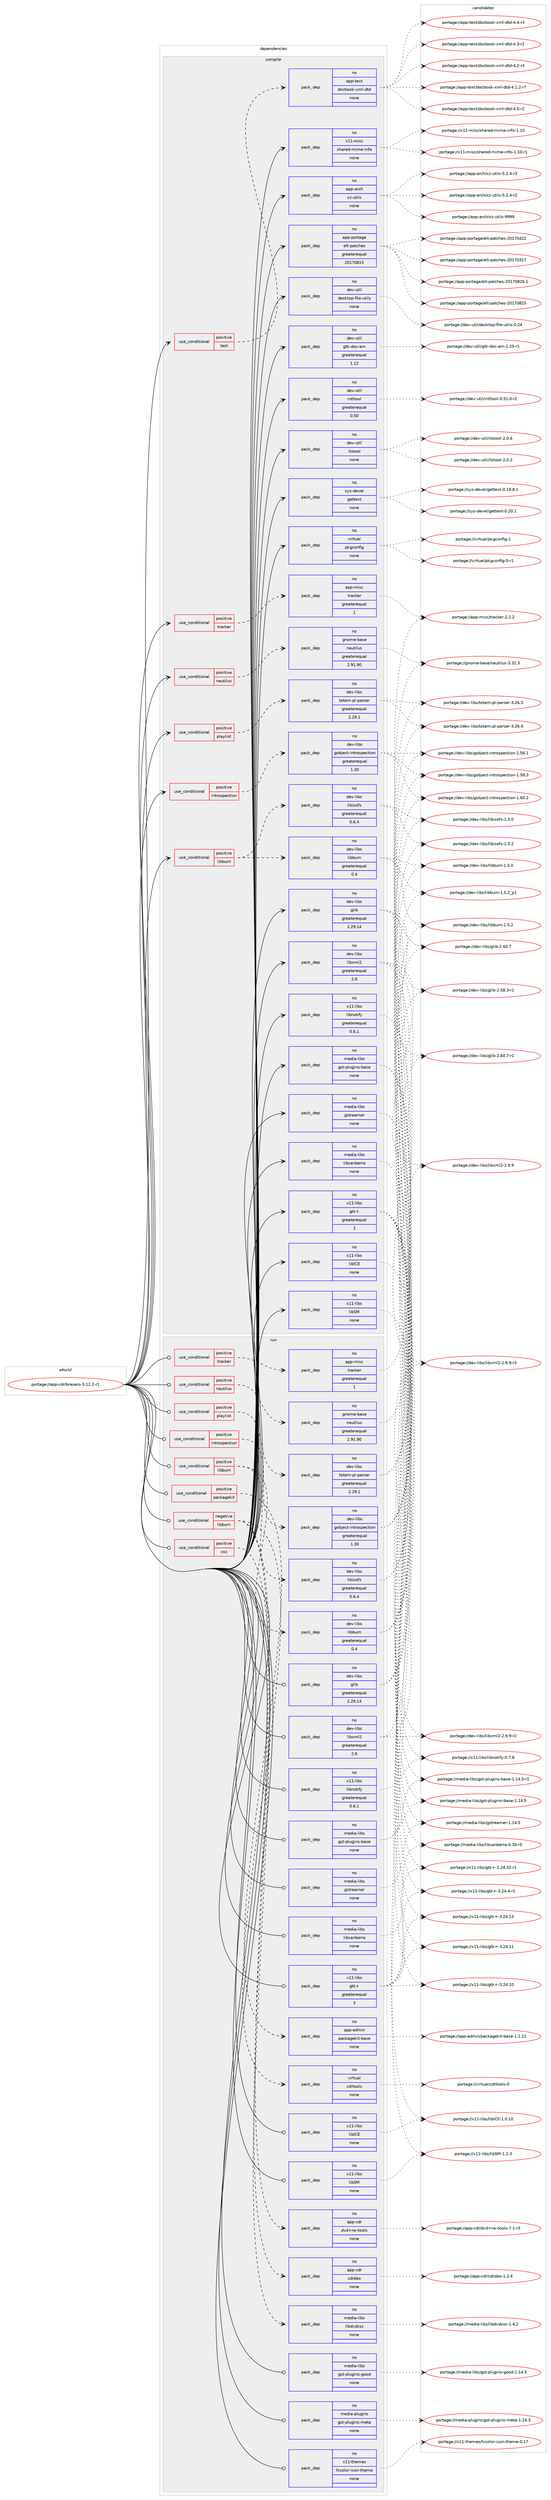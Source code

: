 digraph prolog {

# *************
# Graph options
# *************

newrank=true;
concentrate=true;
compound=true;
graph [rankdir=LR,fontname=Helvetica,fontsize=10,ranksep=1.5];#, ranksep=2.5, nodesep=0.2];
edge  [arrowhead=vee];
node  [fontname=Helvetica,fontsize=10];

# **********
# The ebuild
# **********

subgraph cluster_leftcol {
color=gray;
rank=same;
label=<<i>ebuild</i>>;
id [label="portage://app-cdr/brasero-3.12.2-r1", color=red, width=4, href="../app-cdr/brasero-3.12.2-r1.svg"];
}

# ****************
# The dependencies
# ****************

subgraph cluster_midcol {
color=gray;
label=<<i>dependencies</i>>;
subgraph cluster_compile {
fillcolor="#eeeeee";
style=filled;
label=<<i>compile</i>>;
subgraph cond151854 {
dependency644701 [label=<<TABLE BORDER="0" CELLBORDER="1" CELLSPACING="0" CELLPADDING="4"><TR><TD ROWSPAN="3" CELLPADDING="10">use_conditional</TD></TR><TR><TD>positive</TD></TR><TR><TD>introspection</TD></TR></TABLE>>, shape=none, color=red];
subgraph pack484265 {
dependency644702 [label=<<TABLE BORDER="0" CELLBORDER="1" CELLSPACING="0" CELLPADDING="4" WIDTH="220"><TR><TD ROWSPAN="6" CELLPADDING="30">pack_dep</TD></TR><TR><TD WIDTH="110">no</TD></TR><TR><TD>dev-libs</TD></TR><TR><TD>gobject-introspection</TD></TR><TR><TD>greaterequal</TD></TR><TR><TD>1.30</TD></TR></TABLE>>, shape=none, color=blue];
}
dependency644701:e -> dependency644702:w [weight=20,style="dashed",arrowhead="vee"];
}
id:e -> dependency644701:w [weight=20,style="solid",arrowhead="vee"];
subgraph cond151855 {
dependency644703 [label=<<TABLE BORDER="0" CELLBORDER="1" CELLSPACING="0" CELLPADDING="4"><TR><TD ROWSPAN="3" CELLPADDING="10">use_conditional</TD></TR><TR><TD>positive</TD></TR><TR><TD>libburn</TD></TR></TABLE>>, shape=none, color=red];
subgraph pack484266 {
dependency644704 [label=<<TABLE BORDER="0" CELLBORDER="1" CELLSPACING="0" CELLPADDING="4" WIDTH="220"><TR><TD ROWSPAN="6" CELLPADDING="30">pack_dep</TD></TR><TR><TD WIDTH="110">no</TD></TR><TR><TD>dev-libs</TD></TR><TR><TD>libburn</TD></TR><TR><TD>greaterequal</TD></TR><TR><TD>0.4</TD></TR></TABLE>>, shape=none, color=blue];
}
dependency644703:e -> dependency644704:w [weight=20,style="dashed",arrowhead="vee"];
subgraph pack484267 {
dependency644705 [label=<<TABLE BORDER="0" CELLBORDER="1" CELLSPACING="0" CELLPADDING="4" WIDTH="220"><TR><TD ROWSPAN="6" CELLPADDING="30">pack_dep</TD></TR><TR><TD WIDTH="110">no</TD></TR><TR><TD>dev-libs</TD></TR><TR><TD>libisofs</TD></TR><TR><TD>greaterequal</TD></TR><TR><TD>0.6.4</TD></TR></TABLE>>, shape=none, color=blue];
}
dependency644703:e -> dependency644705:w [weight=20,style="dashed",arrowhead="vee"];
}
id:e -> dependency644703:w [weight=20,style="solid",arrowhead="vee"];
subgraph cond151856 {
dependency644706 [label=<<TABLE BORDER="0" CELLBORDER="1" CELLSPACING="0" CELLPADDING="4"><TR><TD ROWSPAN="3" CELLPADDING="10">use_conditional</TD></TR><TR><TD>positive</TD></TR><TR><TD>nautilus</TD></TR></TABLE>>, shape=none, color=red];
subgraph pack484268 {
dependency644707 [label=<<TABLE BORDER="0" CELLBORDER="1" CELLSPACING="0" CELLPADDING="4" WIDTH="220"><TR><TD ROWSPAN="6" CELLPADDING="30">pack_dep</TD></TR><TR><TD WIDTH="110">no</TD></TR><TR><TD>gnome-base</TD></TR><TR><TD>nautilus</TD></TR><TR><TD>greaterequal</TD></TR><TR><TD>2.91.90</TD></TR></TABLE>>, shape=none, color=blue];
}
dependency644706:e -> dependency644707:w [weight=20,style="dashed",arrowhead="vee"];
}
id:e -> dependency644706:w [weight=20,style="solid",arrowhead="vee"];
subgraph cond151857 {
dependency644708 [label=<<TABLE BORDER="0" CELLBORDER="1" CELLSPACING="0" CELLPADDING="4"><TR><TD ROWSPAN="3" CELLPADDING="10">use_conditional</TD></TR><TR><TD>positive</TD></TR><TR><TD>playlist</TD></TR></TABLE>>, shape=none, color=red];
subgraph pack484269 {
dependency644709 [label=<<TABLE BORDER="0" CELLBORDER="1" CELLSPACING="0" CELLPADDING="4" WIDTH="220"><TR><TD ROWSPAN="6" CELLPADDING="30">pack_dep</TD></TR><TR><TD WIDTH="110">no</TD></TR><TR><TD>dev-libs</TD></TR><TR><TD>totem-pl-parser</TD></TR><TR><TD>greaterequal</TD></TR><TR><TD>2.29.1</TD></TR></TABLE>>, shape=none, color=blue];
}
dependency644708:e -> dependency644709:w [weight=20,style="dashed",arrowhead="vee"];
}
id:e -> dependency644708:w [weight=20,style="solid",arrowhead="vee"];
subgraph cond151858 {
dependency644710 [label=<<TABLE BORDER="0" CELLBORDER="1" CELLSPACING="0" CELLPADDING="4"><TR><TD ROWSPAN="3" CELLPADDING="10">use_conditional</TD></TR><TR><TD>positive</TD></TR><TR><TD>test</TD></TR></TABLE>>, shape=none, color=red];
subgraph pack484270 {
dependency644711 [label=<<TABLE BORDER="0" CELLBORDER="1" CELLSPACING="0" CELLPADDING="4" WIDTH="220"><TR><TD ROWSPAN="6" CELLPADDING="30">pack_dep</TD></TR><TR><TD WIDTH="110">no</TD></TR><TR><TD>app-text</TD></TR><TR><TD>docbook-xml-dtd</TD></TR><TR><TD>none</TD></TR><TR><TD></TD></TR></TABLE>>, shape=none, color=blue];
}
dependency644710:e -> dependency644711:w [weight=20,style="dashed",arrowhead="vee"];
}
id:e -> dependency644710:w [weight=20,style="solid",arrowhead="vee"];
subgraph cond151859 {
dependency644712 [label=<<TABLE BORDER="0" CELLBORDER="1" CELLSPACING="0" CELLPADDING="4"><TR><TD ROWSPAN="3" CELLPADDING="10">use_conditional</TD></TR><TR><TD>positive</TD></TR><TR><TD>tracker</TD></TR></TABLE>>, shape=none, color=red];
subgraph pack484271 {
dependency644713 [label=<<TABLE BORDER="0" CELLBORDER="1" CELLSPACING="0" CELLPADDING="4" WIDTH="220"><TR><TD ROWSPAN="6" CELLPADDING="30">pack_dep</TD></TR><TR><TD WIDTH="110">no</TD></TR><TR><TD>app-misc</TD></TR><TR><TD>tracker</TD></TR><TR><TD>greaterequal</TD></TR><TR><TD>1</TD></TR></TABLE>>, shape=none, color=blue];
}
dependency644712:e -> dependency644713:w [weight=20,style="dashed",arrowhead="vee"];
}
id:e -> dependency644712:w [weight=20,style="solid",arrowhead="vee"];
subgraph pack484272 {
dependency644714 [label=<<TABLE BORDER="0" CELLBORDER="1" CELLSPACING="0" CELLPADDING="4" WIDTH="220"><TR><TD ROWSPAN="6" CELLPADDING="30">pack_dep</TD></TR><TR><TD WIDTH="110">no</TD></TR><TR><TD>app-arch</TD></TR><TR><TD>xz-utils</TD></TR><TR><TD>none</TD></TR><TR><TD></TD></TR></TABLE>>, shape=none, color=blue];
}
id:e -> dependency644714:w [weight=20,style="solid",arrowhead="vee"];
subgraph pack484273 {
dependency644715 [label=<<TABLE BORDER="0" CELLBORDER="1" CELLSPACING="0" CELLPADDING="4" WIDTH="220"><TR><TD ROWSPAN="6" CELLPADDING="30">pack_dep</TD></TR><TR><TD WIDTH="110">no</TD></TR><TR><TD>app-portage</TD></TR><TR><TD>elt-patches</TD></TR><TR><TD>greaterequal</TD></TR><TR><TD>20170815</TD></TR></TABLE>>, shape=none, color=blue];
}
id:e -> dependency644715:w [weight=20,style="solid",arrowhead="vee"];
subgraph pack484274 {
dependency644716 [label=<<TABLE BORDER="0" CELLBORDER="1" CELLSPACING="0" CELLPADDING="4" WIDTH="220"><TR><TD ROWSPAN="6" CELLPADDING="30">pack_dep</TD></TR><TR><TD WIDTH="110">no</TD></TR><TR><TD>dev-libs</TD></TR><TR><TD>glib</TD></TR><TR><TD>greaterequal</TD></TR><TR><TD>2.29.14</TD></TR></TABLE>>, shape=none, color=blue];
}
id:e -> dependency644716:w [weight=20,style="solid",arrowhead="vee"];
subgraph pack484275 {
dependency644717 [label=<<TABLE BORDER="0" CELLBORDER="1" CELLSPACING="0" CELLPADDING="4" WIDTH="220"><TR><TD ROWSPAN="6" CELLPADDING="30">pack_dep</TD></TR><TR><TD WIDTH="110">no</TD></TR><TR><TD>dev-libs</TD></TR><TR><TD>libxml2</TD></TR><TR><TD>greaterequal</TD></TR><TR><TD>2.6</TD></TR></TABLE>>, shape=none, color=blue];
}
id:e -> dependency644717:w [weight=20,style="solid",arrowhead="vee"];
subgraph pack484276 {
dependency644718 [label=<<TABLE BORDER="0" CELLBORDER="1" CELLSPACING="0" CELLPADDING="4" WIDTH="220"><TR><TD ROWSPAN="6" CELLPADDING="30">pack_dep</TD></TR><TR><TD WIDTH="110">no</TD></TR><TR><TD>dev-util</TD></TR><TR><TD>desktop-file-utils</TD></TR><TR><TD>none</TD></TR><TR><TD></TD></TR></TABLE>>, shape=none, color=blue];
}
id:e -> dependency644718:w [weight=20,style="solid",arrowhead="vee"];
subgraph pack484277 {
dependency644719 [label=<<TABLE BORDER="0" CELLBORDER="1" CELLSPACING="0" CELLPADDING="4" WIDTH="220"><TR><TD ROWSPAN="6" CELLPADDING="30">pack_dep</TD></TR><TR><TD WIDTH="110">no</TD></TR><TR><TD>dev-util</TD></TR><TR><TD>gtk-doc-am</TD></TR><TR><TD>greaterequal</TD></TR><TR><TD>1.12</TD></TR></TABLE>>, shape=none, color=blue];
}
id:e -> dependency644719:w [weight=20,style="solid",arrowhead="vee"];
subgraph pack484278 {
dependency644720 [label=<<TABLE BORDER="0" CELLBORDER="1" CELLSPACING="0" CELLPADDING="4" WIDTH="220"><TR><TD ROWSPAN="6" CELLPADDING="30">pack_dep</TD></TR><TR><TD WIDTH="110">no</TD></TR><TR><TD>dev-util</TD></TR><TR><TD>intltool</TD></TR><TR><TD>greaterequal</TD></TR><TR><TD>0.50</TD></TR></TABLE>>, shape=none, color=blue];
}
id:e -> dependency644720:w [weight=20,style="solid",arrowhead="vee"];
subgraph pack484279 {
dependency644721 [label=<<TABLE BORDER="0" CELLBORDER="1" CELLSPACING="0" CELLPADDING="4" WIDTH="220"><TR><TD ROWSPAN="6" CELLPADDING="30">pack_dep</TD></TR><TR><TD WIDTH="110">no</TD></TR><TR><TD>dev-util</TD></TR><TR><TD>itstool</TD></TR><TR><TD>none</TD></TR><TR><TD></TD></TR></TABLE>>, shape=none, color=blue];
}
id:e -> dependency644721:w [weight=20,style="solid",arrowhead="vee"];
subgraph pack484280 {
dependency644722 [label=<<TABLE BORDER="0" CELLBORDER="1" CELLSPACING="0" CELLPADDING="4" WIDTH="220"><TR><TD ROWSPAN="6" CELLPADDING="30">pack_dep</TD></TR><TR><TD WIDTH="110">no</TD></TR><TR><TD>media-libs</TD></TR><TR><TD>gst-plugins-base</TD></TR><TR><TD>none</TD></TR><TR><TD></TD></TR></TABLE>>, shape=none, color=blue];
}
id:e -> dependency644722:w [weight=20,style="solid",arrowhead="vee"];
subgraph pack484281 {
dependency644723 [label=<<TABLE BORDER="0" CELLBORDER="1" CELLSPACING="0" CELLPADDING="4" WIDTH="220"><TR><TD ROWSPAN="6" CELLPADDING="30">pack_dep</TD></TR><TR><TD WIDTH="110">no</TD></TR><TR><TD>media-libs</TD></TR><TR><TD>gstreamer</TD></TR><TR><TD>none</TD></TR><TR><TD></TD></TR></TABLE>>, shape=none, color=blue];
}
id:e -> dependency644723:w [weight=20,style="solid",arrowhead="vee"];
subgraph pack484282 {
dependency644724 [label=<<TABLE BORDER="0" CELLBORDER="1" CELLSPACING="0" CELLPADDING="4" WIDTH="220"><TR><TD ROWSPAN="6" CELLPADDING="30">pack_dep</TD></TR><TR><TD WIDTH="110">no</TD></TR><TR><TD>media-libs</TD></TR><TR><TD>libcanberra</TD></TR><TR><TD>none</TD></TR><TR><TD></TD></TR></TABLE>>, shape=none, color=blue];
}
id:e -> dependency644724:w [weight=20,style="solid",arrowhead="vee"];
subgraph pack484283 {
dependency644725 [label=<<TABLE BORDER="0" CELLBORDER="1" CELLSPACING="0" CELLPADDING="4" WIDTH="220"><TR><TD ROWSPAN="6" CELLPADDING="30">pack_dep</TD></TR><TR><TD WIDTH="110">no</TD></TR><TR><TD>sys-devel</TD></TR><TR><TD>gettext</TD></TR><TR><TD>none</TD></TR><TR><TD></TD></TR></TABLE>>, shape=none, color=blue];
}
id:e -> dependency644725:w [weight=20,style="solid",arrowhead="vee"];
subgraph pack484284 {
dependency644726 [label=<<TABLE BORDER="0" CELLBORDER="1" CELLSPACING="0" CELLPADDING="4" WIDTH="220"><TR><TD ROWSPAN="6" CELLPADDING="30">pack_dep</TD></TR><TR><TD WIDTH="110">no</TD></TR><TR><TD>virtual</TD></TR><TR><TD>pkgconfig</TD></TR><TR><TD>none</TD></TR><TR><TD></TD></TR></TABLE>>, shape=none, color=blue];
}
id:e -> dependency644726:w [weight=20,style="solid",arrowhead="vee"];
subgraph pack484285 {
dependency644727 [label=<<TABLE BORDER="0" CELLBORDER="1" CELLSPACING="0" CELLPADDING="4" WIDTH="220"><TR><TD ROWSPAN="6" CELLPADDING="30">pack_dep</TD></TR><TR><TD WIDTH="110">no</TD></TR><TR><TD>x11-libs</TD></TR><TR><TD>gtk+</TD></TR><TR><TD>greaterequal</TD></TR><TR><TD>3</TD></TR></TABLE>>, shape=none, color=blue];
}
id:e -> dependency644727:w [weight=20,style="solid",arrowhead="vee"];
subgraph pack484286 {
dependency644728 [label=<<TABLE BORDER="0" CELLBORDER="1" CELLSPACING="0" CELLPADDING="4" WIDTH="220"><TR><TD ROWSPAN="6" CELLPADDING="30">pack_dep</TD></TR><TR><TD WIDTH="110">no</TD></TR><TR><TD>x11-libs</TD></TR><TR><TD>libICE</TD></TR><TR><TD>none</TD></TR><TR><TD></TD></TR></TABLE>>, shape=none, color=blue];
}
id:e -> dependency644728:w [weight=20,style="solid",arrowhead="vee"];
subgraph pack484287 {
dependency644729 [label=<<TABLE BORDER="0" CELLBORDER="1" CELLSPACING="0" CELLPADDING="4" WIDTH="220"><TR><TD ROWSPAN="6" CELLPADDING="30">pack_dep</TD></TR><TR><TD WIDTH="110">no</TD></TR><TR><TD>x11-libs</TD></TR><TR><TD>libSM</TD></TR><TR><TD>none</TD></TR><TR><TD></TD></TR></TABLE>>, shape=none, color=blue];
}
id:e -> dependency644729:w [weight=20,style="solid",arrowhead="vee"];
subgraph pack484288 {
dependency644730 [label=<<TABLE BORDER="0" CELLBORDER="1" CELLSPACING="0" CELLPADDING="4" WIDTH="220"><TR><TD ROWSPAN="6" CELLPADDING="30">pack_dep</TD></TR><TR><TD WIDTH="110">no</TD></TR><TR><TD>x11-libs</TD></TR><TR><TD>libnotify</TD></TR><TR><TD>greaterequal</TD></TR><TR><TD>0.6.1</TD></TR></TABLE>>, shape=none, color=blue];
}
id:e -> dependency644730:w [weight=20,style="solid",arrowhead="vee"];
subgraph pack484289 {
dependency644731 [label=<<TABLE BORDER="0" CELLBORDER="1" CELLSPACING="0" CELLPADDING="4" WIDTH="220"><TR><TD ROWSPAN="6" CELLPADDING="30">pack_dep</TD></TR><TR><TD WIDTH="110">no</TD></TR><TR><TD>x11-misc</TD></TR><TR><TD>shared-mime-info</TD></TR><TR><TD>none</TD></TR><TR><TD></TD></TR></TABLE>>, shape=none, color=blue];
}
id:e -> dependency644731:w [weight=20,style="solid",arrowhead="vee"];
}
subgraph cluster_compileandrun {
fillcolor="#eeeeee";
style=filled;
label=<<i>compile and run</i>>;
}
subgraph cluster_run {
fillcolor="#eeeeee";
style=filled;
label=<<i>run</i>>;
subgraph cond151860 {
dependency644732 [label=<<TABLE BORDER="0" CELLBORDER="1" CELLSPACING="0" CELLPADDING="4"><TR><TD ROWSPAN="3" CELLPADDING="10">use_conditional</TD></TR><TR><TD>negative</TD></TR><TR><TD>libburn</TD></TR></TABLE>>, shape=none, color=red];
subgraph pack484290 {
dependency644733 [label=<<TABLE BORDER="0" CELLBORDER="1" CELLSPACING="0" CELLPADDING="4" WIDTH="220"><TR><TD ROWSPAN="6" CELLPADDING="30">pack_dep</TD></TR><TR><TD WIDTH="110">no</TD></TR><TR><TD>app-cdr</TD></TR><TR><TD>cdrdao</TD></TR><TR><TD>none</TD></TR><TR><TD></TD></TR></TABLE>>, shape=none, color=blue];
}
dependency644732:e -> dependency644733:w [weight=20,style="dashed",arrowhead="vee"];
subgraph pack484291 {
dependency644734 [label=<<TABLE BORDER="0" CELLBORDER="1" CELLSPACING="0" CELLPADDING="4" WIDTH="220"><TR><TD ROWSPAN="6" CELLPADDING="30">pack_dep</TD></TR><TR><TD WIDTH="110">no</TD></TR><TR><TD>app-cdr</TD></TR><TR><TD>dvd+rw-tools</TD></TR><TR><TD>none</TD></TR><TR><TD></TD></TR></TABLE>>, shape=none, color=blue];
}
dependency644732:e -> dependency644734:w [weight=20,style="dashed",arrowhead="vee"];
subgraph pack484292 {
dependency644735 [label=<<TABLE BORDER="0" CELLBORDER="1" CELLSPACING="0" CELLPADDING="4" WIDTH="220"><TR><TD ROWSPAN="6" CELLPADDING="30">pack_dep</TD></TR><TR><TD WIDTH="110">no</TD></TR><TR><TD>virtual</TD></TR><TR><TD>cdrtools</TD></TR><TR><TD>none</TD></TR><TR><TD></TD></TR></TABLE>>, shape=none, color=blue];
}
dependency644732:e -> dependency644735:w [weight=20,style="dashed",arrowhead="vee"];
}
id:e -> dependency644732:w [weight=20,style="solid",arrowhead="odot"];
subgraph cond151861 {
dependency644736 [label=<<TABLE BORDER="0" CELLBORDER="1" CELLSPACING="0" CELLPADDING="4"><TR><TD ROWSPAN="3" CELLPADDING="10">use_conditional</TD></TR><TR><TD>positive</TD></TR><TR><TD>css</TD></TR></TABLE>>, shape=none, color=red];
subgraph pack484293 {
dependency644737 [label=<<TABLE BORDER="0" CELLBORDER="1" CELLSPACING="0" CELLPADDING="4" WIDTH="220"><TR><TD ROWSPAN="6" CELLPADDING="30">pack_dep</TD></TR><TR><TD WIDTH="110">no</TD></TR><TR><TD>media-libs</TD></TR><TR><TD>libdvdcss</TD></TR><TR><TD>none</TD></TR><TR><TD></TD></TR></TABLE>>, shape=none, color=blue];
}
dependency644736:e -> dependency644737:w [weight=20,style="dashed",arrowhead="vee"];
}
id:e -> dependency644736:w [weight=20,style="solid",arrowhead="odot"];
subgraph cond151862 {
dependency644738 [label=<<TABLE BORDER="0" CELLBORDER="1" CELLSPACING="0" CELLPADDING="4"><TR><TD ROWSPAN="3" CELLPADDING="10">use_conditional</TD></TR><TR><TD>positive</TD></TR><TR><TD>introspection</TD></TR></TABLE>>, shape=none, color=red];
subgraph pack484294 {
dependency644739 [label=<<TABLE BORDER="0" CELLBORDER="1" CELLSPACING="0" CELLPADDING="4" WIDTH="220"><TR><TD ROWSPAN="6" CELLPADDING="30">pack_dep</TD></TR><TR><TD WIDTH="110">no</TD></TR><TR><TD>dev-libs</TD></TR><TR><TD>gobject-introspection</TD></TR><TR><TD>greaterequal</TD></TR><TR><TD>1.30</TD></TR></TABLE>>, shape=none, color=blue];
}
dependency644738:e -> dependency644739:w [weight=20,style="dashed",arrowhead="vee"];
}
id:e -> dependency644738:w [weight=20,style="solid",arrowhead="odot"];
subgraph cond151863 {
dependency644740 [label=<<TABLE BORDER="0" CELLBORDER="1" CELLSPACING="0" CELLPADDING="4"><TR><TD ROWSPAN="3" CELLPADDING="10">use_conditional</TD></TR><TR><TD>positive</TD></TR><TR><TD>libburn</TD></TR></TABLE>>, shape=none, color=red];
subgraph pack484295 {
dependency644741 [label=<<TABLE BORDER="0" CELLBORDER="1" CELLSPACING="0" CELLPADDING="4" WIDTH="220"><TR><TD ROWSPAN="6" CELLPADDING="30">pack_dep</TD></TR><TR><TD WIDTH="110">no</TD></TR><TR><TD>dev-libs</TD></TR><TR><TD>libburn</TD></TR><TR><TD>greaterequal</TD></TR><TR><TD>0.4</TD></TR></TABLE>>, shape=none, color=blue];
}
dependency644740:e -> dependency644741:w [weight=20,style="dashed",arrowhead="vee"];
subgraph pack484296 {
dependency644742 [label=<<TABLE BORDER="0" CELLBORDER="1" CELLSPACING="0" CELLPADDING="4" WIDTH="220"><TR><TD ROWSPAN="6" CELLPADDING="30">pack_dep</TD></TR><TR><TD WIDTH="110">no</TD></TR><TR><TD>dev-libs</TD></TR><TR><TD>libisofs</TD></TR><TR><TD>greaterequal</TD></TR><TR><TD>0.6.4</TD></TR></TABLE>>, shape=none, color=blue];
}
dependency644740:e -> dependency644742:w [weight=20,style="dashed",arrowhead="vee"];
}
id:e -> dependency644740:w [weight=20,style="solid",arrowhead="odot"];
subgraph cond151864 {
dependency644743 [label=<<TABLE BORDER="0" CELLBORDER="1" CELLSPACING="0" CELLPADDING="4"><TR><TD ROWSPAN="3" CELLPADDING="10">use_conditional</TD></TR><TR><TD>positive</TD></TR><TR><TD>nautilus</TD></TR></TABLE>>, shape=none, color=red];
subgraph pack484297 {
dependency644744 [label=<<TABLE BORDER="0" CELLBORDER="1" CELLSPACING="0" CELLPADDING="4" WIDTH="220"><TR><TD ROWSPAN="6" CELLPADDING="30">pack_dep</TD></TR><TR><TD WIDTH="110">no</TD></TR><TR><TD>gnome-base</TD></TR><TR><TD>nautilus</TD></TR><TR><TD>greaterequal</TD></TR><TR><TD>2.91.90</TD></TR></TABLE>>, shape=none, color=blue];
}
dependency644743:e -> dependency644744:w [weight=20,style="dashed",arrowhead="vee"];
}
id:e -> dependency644743:w [weight=20,style="solid",arrowhead="odot"];
subgraph cond151865 {
dependency644745 [label=<<TABLE BORDER="0" CELLBORDER="1" CELLSPACING="0" CELLPADDING="4"><TR><TD ROWSPAN="3" CELLPADDING="10">use_conditional</TD></TR><TR><TD>positive</TD></TR><TR><TD>packagekit</TD></TR></TABLE>>, shape=none, color=red];
subgraph pack484298 {
dependency644746 [label=<<TABLE BORDER="0" CELLBORDER="1" CELLSPACING="0" CELLPADDING="4" WIDTH="220"><TR><TD ROWSPAN="6" CELLPADDING="30">pack_dep</TD></TR><TR><TD WIDTH="110">no</TD></TR><TR><TD>app-admin</TD></TR><TR><TD>packagekit-base</TD></TR><TR><TD>none</TD></TR><TR><TD></TD></TR></TABLE>>, shape=none, color=blue];
}
dependency644745:e -> dependency644746:w [weight=20,style="dashed",arrowhead="vee"];
}
id:e -> dependency644745:w [weight=20,style="solid",arrowhead="odot"];
subgraph cond151866 {
dependency644747 [label=<<TABLE BORDER="0" CELLBORDER="1" CELLSPACING="0" CELLPADDING="4"><TR><TD ROWSPAN="3" CELLPADDING="10">use_conditional</TD></TR><TR><TD>positive</TD></TR><TR><TD>playlist</TD></TR></TABLE>>, shape=none, color=red];
subgraph pack484299 {
dependency644748 [label=<<TABLE BORDER="0" CELLBORDER="1" CELLSPACING="0" CELLPADDING="4" WIDTH="220"><TR><TD ROWSPAN="6" CELLPADDING="30">pack_dep</TD></TR><TR><TD WIDTH="110">no</TD></TR><TR><TD>dev-libs</TD></TR><TR><TD>totem-pl-parser</TD></TR><TR><TD>greaterequal</TD></TR><TR><TD>2.29.1</TD></TR></TABLE>>, shape=none, color=blue];
}
dependency644747:e -> dependency644748:w [weight=20,style="dashed",arrowhead="vee"];
}
id:e -> dependency644747:w [weight=20,style="solid",arrowhead="odot"];
subgraph cond151867 {
dependency644749 [label=<<TABLE BORDER="0" CELLBORDER="1" CELLSPACING="0" CELLPADDING="4"><TR><TD ROWSPAN="3" CELLPADDING="10">use_conditional</TD></TR><TR><TD>positive</TD></TR><TR><TD>tracker</TD></TR></TABLE>>, shape=none, color=red];
subgraph pack484300 {
dependency644750 [label=<<TABLE BORDER="0" CELLBORDER="1" CELLSPACING="0" CELLPADDING="4" WIDTH="220"><TR><TD ROWSPAN="6" CELLPADDING="30">pack_dep</TD></TR><TR><TD WIDTH="110">no</TD></TR><TR><TD>app-misc</TD></TR><TR><TD>tracker</TD></TR><TR><TD>greaterequal</TD></TR><TR><TD>1</TD></TR></TABLE>>, shape=none, color=blue];
}
dependency644749:e -> dependency644750:w [weight=20,style="dashed",arrowhead="vee"];
}
id:e -> dependency644749:w [weight=20,style="solid",arrowhead="odot"];
subgraph pack484301 {
dependency644751 [label=<<TABLE BORDER="0" CELLBORDER="1" CELLSPACING="0" CELLPADDING="4" WIDTH="220"><TR><TD ROWSPAN="6" CELLPADDING="30">pack_dep</TD></TR><TR><TD WIDTH="110">no</TD></TR><TR><TD>dev-libs</TD></TR><TR><TD>glib</TD></TR><TR><TD>greaterequal</TD></TR><TR><TD>2.29.14</TD></TR></TABLE>>, shape=none, color=blue];
}
id:e -> dependency644751:w [weight=20,style="solid",arrowhead="odot"];
subgraph pack484302 {
dependency644752 [label=<<TABLE BORDER="0" CELLBORDER="1" CELLSPACING="0" CELLPADDING="4" WIDTH="220"><TR><TD ROWSPAN="6" CELLPADDING="30">pack_dep</TD></TR><TR><TD WIDTH="110">no</TD></TR><TR><TD>dev-libs</TD></TR><TR><TD>libxml2</TD></TR><TR><TD>greaterequal</TD></TR><TR><TD>2.6</TD></TR></TABLE>>, shape=none, color=blue];
}
id:e -> dependency644752:w [weight=20,style="solid",arrowhead="odot"];
subgraph pack484303 {
dependency644753 [label=<<TABLE BORDER="0" CELLBORDER="1" CELLSPACING="0" CELLPADDING="4" WIDTH="220"><TR><TD ROWSPAN="6" CELLPADDING="30">pack_dep</TD></TR><TR><TD WIDTH="110">no</TD></TR><TR><TD>media-libs</TD></TR><TR><TD>gst-plugins-base</TD></TR><TR><TD>none</TD></TR><TR><TD></TD></TR></TABLE>>, shape=none, color=blue];
}
id:e -> dependency644753:w [weight=20,style="solid",arrowhead="odot"];
subgraph pack484304 {
dependency644754 [label=<<TABLE BORDER="0" CELLBORDER="1" CELLSPACING="0" CELLPADDING="4" WIDTH="220"><TR><TD ROWSPAN="6" CELLPADDING="30">pack_dep</TD></TR><TR><TD WIDTH="110">no</TD></TR><TR><TD>media-libs</TD></TR><TR><TD>gst-plugins-good</TD></TR><TR><TD>none</TD></TR><TR><TD></TD></TR></TABLE>>, shape=none, color=blue];
}
id:e -> dependency644754:w [weight=20,style="solid",arrowhead="odot"];
subgraph pack484305 {
dependency644755 [label=<<TABLE BORDER="0" CELLBORDER="1" CELLSPACING="0" CELLPADDING="4" WIDTH="220"><TR><TD ROWSPAN="6" CELLPADDING="30">pack_dep</TD></TR><TR><TD WIDTH="110">no</TD></TR><TR><TD>media-libs</TD></TR><TR><TD>gstreamer</TD></TR><TR><TD>none</TD></TR><TR><TD></TD></TR></TABLE>>, shape=none, color=blue];
}
id:e -> dependency644755:w [weight=20,style="solid",arrowhead="odot"];
subgraph pack484306 {
dependency644756 [label=<<TABLE BORDER="0" CELLBORDER="1" CELLSPACING="0" CELLPADDING="4" WIDTH="220"><TR><TD ROWSPAN="6" CELLPADDING="30">pack_dep</TD></TR><TR><TD WIDTH="110">no</TD></TR><TR><TD>media-libs</TD></TR><TR><TD>libcanberra</TD></TR><TR><TD>none</TD></TR><TR><TD></TD></TR></TABLE>>, shape=none, color=blue];
}
id:e -> dependency644756:w [weight=20,style="solid",arrowhead="odot"];
subgraph pack484307 {
dependency644757 [label=<<TABLE BORDER="0" CELLBORDER="1" CELLSPACING="0" CELLPADDING="4" WIDTH="220"><TR><TD ROWSPAN="6" CELLPADDING="30">pack_dep</TD></TR><TR><TD WIDTH="110">no</TD></TR><TR><TD>media-plugins</TD></TR><TR><TD>gst-plugins-meta</TD></TR><TR><TD>none</TD></TR><TR><TD></TD></TR></TABLE>>, shape=none, color=blue];
}
id:e -> dependency644757:w [weight=20,style="solid",arrowhead="odot"];
subgraph pack484308 {
dependency644758 [label=<<TABLE BORDER="0" CELLBORDER="1" CELLSPACING="0" CELLPADDING="4" WIDTH="220"><TR><TD ROWSPAN="6" CELLPADDING="30">pack_dep</TD></TR><TR><TD WIDTH="110">no</TD></TR><TR><TD>x11-libs</TD></TR><TR><TD>gtk+</TD></TR><TR><TD>greaterequal</TD></TR><TR><TD>3</TD></TR></TABLE>>, shape=none, color=blue];
}
id:e -> dependency644758:w [weight=20,style="solid",arrowhead="odot"];
subgraph pack484309 {
dependency644759 [label=<<TABLE BORDER="0" CELLBORDER="1" CELLSPACING="0" CELLPADDING="4" WIDTH="220"><TR><TD ROWSPAN="6" CELLPADDING="30">pack_dep</TD></TR><TR><TD WIDTH="110">no</TD></TR><TR><TD>x11-libs</TD></TR><TR><TD>libICE</TD></TR><TR><TD>none</TD></TR><TR><TD></TD></TR></TABLE>>, shape=none, color=blue];
}
id:e -> dependency644759:w [weight=20,style="solid",arrowhead="odot"];
subgraph pack484310 {
dependency644760 [label=<<TABLE BORDER="0" CELLBORDER="1" CELLSPACING="0" CELLPADDING="4" WIDTH="220"><TR><TD ROWSPAN="6" CELLPADDING="30">pack_dep</TD></TR><TR><TD WIDTH="110">no</TD></TR><TR><TD>x11-libs</TD></TR><TR><TD>libSM</TD></TR><TR><TD>none</TD></TR><TR><TD></TD></TR></TABLE>>, shape=none, color=blue];
}
id:e -> dependency644760:w [weight=20,style="solid",arrowhead="odot"];
subgraph pack484311 {
dependency644761 [label=<<TABLE BORDER="0" CELLBORDER="1" CELLSPACING="0" CELLPADDING="4" WIDTH="220"><TR><TD ROWSPAN="6" CELLPADDING="30">pack_dep</TD></TR><TR><TD WIDTH="110">no</TD></TR><TR><TD>x11-libs</TD></TR><TR><TD>libnotify</TD></TR><TR><TD>greaterequal</TD></TR><TR><TD>0.6.1</TD></TR></TABLE>>, shape=none, color=blue];
}
id:e -> dependency644761:w [weight=20,style="solid",arrowhead="odot"];
subgraph pack484312 {
dependency644762 [label=<<TABLE BORDER="0" CELLBORDER="1" CELLSPACING="0" CELLPADDING="4" WIDTH="220"><TR><TD ROWSPAN="6" CELLPADDING="30">pack_dep</TD></TR><TR><TD WIDTH="110">no</TD></TR><TR><TD>x11-themes</TD></TR><TR><TD>hicolor-icon-theme</TD></TR><TR><TD>none</TD></TR><TR><TD></TD></TR></TABLE>>, shape=none, color=blue];
}
id:e -> dependency644762:w [weight=20,style="solid",arrowhead="odot"];
}
}

# **************
# The candidates
# **************

subgraph cluster_choices {
rank=same;
color=gray;
label=<<i>candidates</i>>;

subgraph choice484265 {
color=black;
nodesep=1;
choice1001011184510810598115471031119810610199116451051101161141111151121019911610511111045494654484650 [label="portage://dev-libs/gobject-introspection-1.60.2", color=red, width=4,href="../dev-libs/gobject-introspection-1.60.2.svg"];
choice1001011184510810598115471031119810610199116451051101161141111151121019911610511111045494653564651 [label="portage://dev-libs/gobject-introspection-1.58.3", color=red, width=4,href="../dev-libs/gobject-introspection-1.58.3.svg"];
choice1001011184510810598115471031119810610199116451051101161141111151121019911610511111045494653544649 [label="portage://dev-libs/gobject-introspection-1.56.1", color=red, width=4,href="../dev-libs/gobject-introspection-1.56.1.svg"];
dependency644702:e -> choice1001011184510810598115471031119810610199116451051101161141111151121019911610511111045494654484650:w [style=dotted,weight="100"];
dependency644702:e -> choice1001011184510810598115471031119810610199116451051101161141111151121019911610511111045494653564651:w [style=dotted,weight="100"];
dependency644702:e -> choice1001011184510810598115471031119810610199116451051101161141111151121019911610511111045494653544649:w [style=dotted,weight="100"];
}
subgraph choice484266 {
color=black;
nodesep=1;
choice10010111845108105981154710810598981171141104549465346509511249 [label="portage://dev-libs/libburn-1.5.2_p1", color=red, width=4,href="../dev-libs/libburn-1.5.2_p1.svg"];
choice1001011184510810598115471081059898117114110454946534650 [label="portage://dev-libs/libburn-1.5.2", color=red, width=4,href="../dev-libs/libburn-1.5.2.svg"];
choice1001011184510810598115471081059898117114110454946534648 [label="portage://dev-libs/libburn-1.5.0", color=red, width=4,href="../dev-libs/libburn-1.5.0.svg"];
dependency644704:e -> choice10010111845108105981154710810598981171141104549465346509511249:w [style=dotted,weight="100"];
dependency644704:e -> choice1001011184510810598115471081059898117114110454946534650:w [style=dotted,weight="100"];
dependency644704:e -> choice1001011184510810598115471081059898117114110454946534648:w [style=dotted,weight="100"];
}
subgraph choice484267 {
color=black;
nodesep=1;
choice10010111845108105981154710810598105115111102115454946534650 [label="portage://dev-libs/libisofs-1.5.2", color=red, width=4,href="../dev-libs/libisofs-1.5.2.svg"];
choice10010111845108105981154710810598105115111102115454946534648 [label="portage://dev-libs/libisofs-1.5.0", color=red, width=4,href="../dev-libs/libisofs-1.5.0.svg"];
dependency644705:e -> choice10010111845108105981154710810598105115111102115454946534650:w [style=dotted,weight="100"];
dependency644705:e -> choice10010111845108105981154710810598105115111102115454946534648:w [style=dotted,weight="100"];
}
subgraph choice484268 {
color=black;
nodesep=1;
choice103110111109101459897115101471109711711610510811711545514651504651 [label="portage://gnome-base/nautilus-3.32.3", color=red, width=4,href="../gnome-base/nautilus-3.32.3.svg"];
dependency644707:e -> choice103110111109101459897115101471109711711610510811711545514651504651:w [style=dotted,weight="100"];
}
subgraph choice484269 {
color=black;
nodesep=1;
choice10010111845108105981154711611111610110945112108451129711411510111445514650544652 [label="portage://dev-libs/totem-pl-parser-3.26.4", color=red, width=4,href="../dev-libs/totem-pl-parser-3.26.4.svg"];
choice10010111845108105981154711611111610110945112108451129711411510111445514650544651 [label="portage://dev-libs/totem-pl-parser-3.26.3", color=red, width=4,href="../dev-libs/totem-pl-parser-3.26.3.svg"];
dependency644709:e -> choice10010111845108105981154711611111610110945112108451129711411510111445514650544652:w [style=dotted,weight="100"];
dependency644709:e -> choice10010111845108105981154711611111610110945112108451129711411510111445514650544651:w [style=dotted,weight="100"];
}
subgraph choice484270 {
color=black;
nodesep=1;
choice97112112451161011201164710011199981111111074512010910845100116100455246534511450 [label="portage://app-text/docbook-xml-dtd-4.5-r2", color=red, width=4,href="../app-text/docbook-xml-dtd-4.5-r2.svg"];
choice97112112451161011201164710011199981111111074512010910845100116100455246524511451 [label="portage://app-text/docbook-xml-dtd-4.4-r3", color=red, width=4,href="../app-text/docbook-xml-dtd-4.4-r3.svg"];
choice97112112451161011201164710011199981111111074512010910845100116100455246514511450 [label="portage://app-text/docbook-xml-dtd-4.3-r2", color=red, width=4,href="../app-text/docbook-xml-dtd-4.3-r2.svg"];
choice97112112451161011201164710011199981111111074512010910845100116100455246504511451 [label="portage://app-text/docbook-xml-dtd-4.2-r3", color=red, width=4,href="../app-text/docbook-xml-dtd-4.2-r3.svg"];
choice971121124511610112011647100111999811111110745120109108451001161004552464946504511455 [label="portage://app-text/docbook-xml-dtd-4.1.2-r7", color=red, width=4,href="../app-text/docbook-xml-dtd-4.1.2-r7.svg"];
dependency644711:e -> choice97112112451161011201164710011199981111111074512010910845100116100455246534511450:w [style=dotted,weight="100"];
dependency644711:e -> choice97112112451161011201164710011199981111111074512010910845100116100455246524511451:w [style=dotted,weight="100"];
dependency644711:e -> choice97112112451161011201164710011199981111111074512010910845100116100455246514511450:w [style=dotted,weight="100"];
dependency644711:e -> choice97112112451161011201164710011199981111111074512010910845100116100455246504511451:w [style=dotted,weight="100"];
dependency644711:e -> choice971121124511610112011647100111999811111110745120109108451001161004552464946504511455:w [style=dotted,weight="100"];
}
subgraph choice484271 {
color=black;
nodesep=1;
choice971121124510910511599471161149799107101114455046504650 [label="portage://app-misc/tracker-2.2.2", color=red, width=4,href="../app-misc/tracker-2.2.2.svg"];
dependency644713:e -> choice971121124510910511599471161149799107101114455046504650:w [style=dotted,weight="100"];
}
subgraph choice484272 {
color=black;
nodesep=1;
choice9711211245971149910447120122451171161051081154557575757 [label="portage://app-arch/xz-utils-9999", color=red, width=4,href="../app-arch/xz-utils-9999.svg"];
choice9711211245971149910447120122451171161051081154553465046524511451 [label="portage://app-arch/xz-utils-5.2.4-r3", color=red, width=4,href="../app-arch/xz-utils-5.2.4-r3.svg"];
choice9711211245971149910447120122451171161051081154553465046524511450 [label="portage://app-arch/xz-utils-5.2.4-r2", color=red, width=4,href="../app-arch/xz-utils-5.2.4-r2.svg"];
dependency644714:e -> choice9711211245971149910447120122451171161051081154557575757:w [style=dotted,weight="100"];
dependency644714:e -> choice9711211245971149910447120122451171161051081154553465046524511451:w [style=dotted,weight="100"];
dependency644714:e -> choice9711211245971149910447120122451171161051081154553465046524511450:w [style=dotted,weight="100"];
}
subgraph choice484273 {
color=black;
nodesep=1;
choice971121124511211111411697103101471011081164511297116991041011154550484955485650544649 [label="portage://app-portage/elt-patches-20170826.1", color=red, width=4,href="../app-portage/elt-patches-20170826.1.svg"];
choice97112112451121111141169710310147101108116451129711699104101115455048495548564953 [label="portage://app-portage/elt-patches-20170815", color=red, width=4,href="../app-portage/elt-patches-20170815.svg"];
choice97112112451121111141169710310147101108116451129711699104101115455048495548525050 [label="portage://app-portage/elt-patches-20170422", color=red, width=4,href="../app-portage/elt-patches-20170422.svg"];
choice97112112451121111141169710310147101108116451129711699104101115455048495548514955 [label="portage://app-portage/elt-patches-20170317", color=red, width=4,href="../app-portage/elt-patches-20170317.svg"];
dependency644715:e -> choice971121124511211111411697103101471011081164511297116991041011154550484955485650544649:w [style=dotted,weight="100"];
dependency644715:e -> choice97112112451121111141169710310147101108116451129711699104101115455048495548564953:w [style=dotted,weight="100"];
dependency644715:e -> choice97112112451121111141169710310147101108116451129711699104101115455048495548525050:w [style=dotted,weight="100"];
dependency644715:e -> choice97112112451121111141169710310147101108116451129711699104101115455048495548514955:w [style=dotted,weight="100"];
}
subgraph choice484274 {
color=black;
nodesep=1;
choice10010111845108105981154710310810598455046544846554511449 [label="portage://dev-libs/glib-2.60.7-r1", color=red, width=4,href="../dev-libs/glib-2.60.7-r1.svg"];
choice1001011184510810598115471031081059845504654484655 [label="portage://dev-libs/glib-2.60.7", color=red, width=4,href="../dev-libs/glib-2.60.7.svg"];
choice10010111845108105981154710310810598455046535646514511449 [label="portage://dev-libs/glib-2.58.3-r1", color=red, width=4,href="../dev-libs/glib-2.58.3-r1.svg"];
dependency644716:e -> choice10010111845108105981154710310810598455046544846554511449:w [style=dotted,weight="100"];
dependency644716:e -> choice1001011184510810598115471031081059845504654484655:w [style=dotted,weight="100"];
dependency644716:e -> choice10010111845108105981154710310810598455046535646514511449:w [style=dotted,weight="100"];
}
subgraph choice484275 {
color=black;
nodesep=1;
choice10010111845108105981154710810598120109108504550465746574511451 [label="portage://dev-libs/libxml2-2.9.9-r3", color=red, width=4,href="../dev-libs/libxml2-2.9.9-r3.svg"];
choice10010111845108105981154710810598120109108504550465746574511450 [label="portage://dev-libs/libxml2-2.9.9-r2", color=red, width=4,href="../dev-libs/libxml2-2.9.9-r2.svg"];
choice1001011184510810598115471081059812010910850455046574657 [label="portage://dev-libs/libxml2-2.9.9", color=red, width=4,href="../dev-libs/libxml2-2.9.9.svg"];
dependency644717:e -> choice10010111845108105981154710810598120109108504550465746574511451:w [style=dotted,weight="100"];
dependency644717:e -> choice10010111845108105981154710810598120109108504550465746574511450:w [style=dotted,weight="100"];
dependency644717:e -> choice1001011184510810598115471081059812010910850455046574657:w [style=dotted,weight="100"];
}
subgraph choice484276 {
color=black;
nodesep=1;
choice100101118451171161051084710010111510711611111245102105108101451171161051081154548465052 [label="portage://dev-util/desktop-file-utils-0.24", color=red, width=4,href="../dev-util/desktop-file-utils-0.24.svg"];
dependency644718:e -> choice100101118451171161051084710010111510711611111245102105108101451171161051081154548465052:w [style=dotted,weight="100"];
}
subgraph choice484277 {
color=black;
nodesep=1;
choice10010111845117116105108471031161074510011199459710945494650534511449 [label="portage://dev-util/gtk-doc-am-1.25-r1", color=red, width=4,href="../dev-util/gtk-doc-am-1.25-r1.svg"];
dependency644719:e -> choice10010111845117116105108471031161074510011199459710945494650534511449:w [style=dotted,weight="100"];
}
subgraph choice484278 {
color=black;
nodesep=1;
choice1001011184511711610510847105110116108116111111108454846534946484511450 [label="portage://dev-util/intltool-0.51.0-r2", color=red, width=4,href="../dev-util/intltool-0.51.0-r2.svg"];
dependency644720:e -> choice1001011184511711610510847105110116108116111111108454846534946484511450:w [style=dotted,weight="100"];
}
subgraph choice484279 {
color=black;
nodesep=1;
choice1001011184511711610510847105116115116111111108455046484654 [label="portage://dev-util/itstool-2.0.6", color=red, width=4,href="../dev-util/itstool-2.0.6.svg"];
choice1001011184511711610510847105116115116111111108455046484650 [label="portage://dev-util/itstool-2.0.2", color=red, width=4,href="../dev-util/itstool-2.0.2.svg"];
dependency644721:e -> choice1001011184511711610510847105116115116111111108455046484654:w [style=dotted,weight="100"];
dependency644721:e -> choice1001011184511711610510847105116115116111111108455046484650:w [style=dotted,weight="100"];
}
subgraph choice484280 {
color=black;
nodesep=1;
choice1091011001059745108105981154710311511645112108117103105110115459897115101454946495246534511449 [label="portage://media-libs/gst-plugins-base-1.14.5-r1", color=red, width=4,href="../media-libs/gst-plugins-base-1.14.5-r1.svg"];
choice109101100105974510810598115471031151164511210811710310511011545989711510145494649524653 [label="portage://media-libs/gst-plugins-base-1.14.5", color=red, width=4,href="../media-libs/gst-plugins-base-1.14.5.svg"];
dependency644722:e -> choice1091011001059745108105981154710311511645112108117103105110115459897115101454946495246534511449:w [style=dotted,weight="100"];
dependency644722:e -> choice109101100105974510810598115471031151164511210811710310511011545989711510145494649524653:w [style=dotted,weight="100"];
}
subgraph choice484281 {
color=black;
nodesep=1;
choice109101100105974510810598115471031151161141019710910111445494649524653 [label="portage://media-libs/gstreamer-1.14.5", color=red, width=4,href="../media-libs/gstreamer-1.14.5.svg"];
dependency644723:e -> choice109101100105974510810598115471031151161141019710910111445494649524653:w [style=dotted,weight="100"];
}
subgraph choice484282 {
color=black;
nodesep=1;
choice10910110010597451081059811547108105989997110981011141149745484651484511453 [label="portage://media-libs/libcanberra-0.30-r5", color=red, width=4,href="../media-libs/libcanberra-0.30-r5.svg"];
dependency644724:e -> choice10910110010597451081059811547108105989997110981011141149745484651484511453:w [style=dotted,weight="100"];
}
subgraph choice484283 {
color=black;
nodesep=1;
choice115121115451001011181011084710310111611610112011645484650484649 [label="portage://sys-devel/gettext-0.20.1", color=red, width=4,href="../sys-devel/gettext-0.20.1.svg"];
choice1151211154510010111810110847103101116116101120116454846495746564649 [label="portage://sys-devel/gettext-0.19.8.1", color=red, width=4,href="../sys-devel/gettext-0.19.8.1.svg"];
dependency644725:e -> choice115121115451001011181011084710310111611610112011645484650484649:w [style=dotted,weight="100"];
dependency644725:e -> choice1151211154510010111810110847103101116116101120116454846495746564649:w [style=dotted,weight="100"];
}
subgraph choice484284 {
color=black;
nodesep=1;
choice1181051141161179710847112107103991111101021051034549 [label="portage://virtual/pkgconfig-1", color=red, width=4,href="../virtual/pkgconfig-1.svg"];
choice11810511411611797108471121071039911111010210510345484511449 [label="portage://virtual/pkgconfig-0-r1", color=red, width=4,href="../virtual/pkgconfig-0-r1.svg"];
dependency644726:e -> choice1181051141161179710847112107103991111101021051034549:w [style=dotted,weight="100"];
dependency644726:e -> choice11810511411611797108471121071039911111010210510345484511449:w [style=dotted,weight="100"];
}
subgraph choice484285 {
color=black;
nodesep=1;
choice120494945108105981154710311610743455146505246524511449 [label="portage://x11-libs/gtk+-3.24.4-r1", color=red, width=4,href="../x11-libs/gtk+-3.24.4-r1.svg"];
choice1204949451081059811547103116107434551465052464951 [label="portage://x11-libs/gtk+-3.24.13", color=red, width=4,href="../x11-libs/gtk+-3.24.13.svg"];
choice1204949451081059811547103116107434551465052464949 [label="portage://x11-libs/gtk+-3.24.11", color=red, width=4,href="../x11-libs/gtk+-3.24.11.svg"];
choice1204949451081059811547103116107434551465052464948 [label="portage://x11-libs/gtk+-3.24.10", color=red, width=4,href="../x11-libs/gtk+-3.24.10.svg"];
choice12049494510810598115471031161074345504650524651504511449 [label="portage://x11-libs/gtk+-2.24.32-r1", color=red, width=4,href="../x11-libs/gtk+-2.24.32-r1.svg"];
dependency644727:e -> choice120494945108105981154710311610743455146505246524511449:w [style=dotted,weight="100"];
dependency644727:e -> choice1204949451081059811547103116107434551465052464951:w [style=dotted,weight="100"];
dependency644727:e -> choice1204949451081059811547103116107434551465052464949:w [style=dotted,weight="100"];
dependency644727:e -> choice1204949451081059811547103116107434551465052464948:w [style=dotted,weight="100"];
dependency644727:e -> choice12049494510810598115471031161074345504650524651504511449:w [style=dotted,weight="100"];
}
subgraph choice484286 {
color=black;
nodesep=1;
choice12049494510810598115471081059873676945494648464948 [label="portage://x11-libs/libICE-1.0.10", color=red, width=4,href="../x11-libs/libICE-1.0.10.svg"];
dependency644728:e -> choice12049494510810598115471081059873676945494648464948:w [style=dotted,weight="100"];
}
subgraph choice484287 {
color=black;
nodesep=1;
choice1204949451081059811547108105988377454946504651 [label="portage://x11-libs/libSM-1.2.3", color=red, width=4,href="../x11-libs/libSM-1.2.3.svg"];
dependency644729:e -> choice1204949451081059811547108105988377454946504651:w [style=dotted,weight="100"];
}
subgraph choice484288 {
color=black;
nodesep=1;
choice120494945108105981154710810598110111116105102121454846554656 [label="portage://x11-libs/libnotify-0.7.8", color=red, width=4,href="../x11-libs/libnotify-0.7.8.svg"];
dependency644730:e -> choice120494945108105981154710810598110111116105102121454846554656:w [style=dotted,weight="100"];
}
subgraph choice484289 {
color=black;
nodesep=1;
choice120494945109105115994711510497114101100451091051091014510511010211145494649484511449 [label="portage://x11-misc/shared-mime-info-1.10-r1", color=red, width=4,href="../x11-misc/shared-mime-info-1.10-r1.svg"];
choice12049494510910511599471151049711410110045109105109101451051101021114549464948 [label="portage://x11-misc/shared-mime-info-1.10", color=red, width=4,href="../x11-misc/shared-mime-info-1.10.svg"];
dependency644731:e -> choice120494945109105115994711510497114101100451091051091014510511010211145494649484511449:w [style=dotted,weight="100"];
dependency644731:e -> choice12049494510910511599471151049711410110045109105109101451051101021114549464948:w [style=dotted,weight="100"];
}
subgraph choice484290 {
color=black;
nodesep=1;
choice971121124599100114479910011410097111454946504652 [label="portage://app-cdr/cdrdao-1.2.4", color=red, width=4,href="../app-cdr/cdrdao-1.2.4.svg"];
dependency644733:e -> choice971121124599100114479910011410097111454946504652:w [style=dotted,weight="100"];
}
subgraph choice484291 {
color=black;
nodesep=1;
choice971121124599100114471001181004311411945116111111108115455546494511451 [label="portage://app-cdr/dvd+rw-tools-7.1-r3", color=red, width=4,href="../app-cdr/dvd+rw-tools-7.1-r3.svg"];
dependency644734:e -> choice971121124599100114471001181004311411945116111111108115455546494511451:w [style=dotted,weight="100"];
}
subgraph choice484292 {
color=black;
nodesep=1;
choice1181051141161179710847991001141161111111081154548 [label="portage://virtual/cdrtools-0", color=red, width=4,href="../virtual/cdrtools-0.svg"];
dependency644735:e -> choice1181051141161179710847991001141161111111081154548:w [style=dotted,weight="100"];
}
subgraph choice484293 {
color=black;
nodesep=1;
choice109101100105974510810598115471081059810011810099115115454946524650 [label="portage://media-libs/libdvdcss-1.4.2", color=red, width=4,href="../media-libs/libdvdcss-1.4.2.svg"];
dependency644737:e -> choice109101100105974510810598115471081059810011810099115115454946524650:w [style=dotted,weight="100"];
}
subgraph choice484294 {
color=black;
nodesep=1;
choice1001011184510810598115471031119810610199116451051101161141111151121019911610511111045494654484650 [label="portage://dev-libs/gobject-introspection-1.60.2", color=red, width=4,href="../dev-libs/gobject-introspection-1.60.2.svg"];
choice1001011184510810598115471031119810610199116451051101161141111151121019911610511111045494653564651 [label="portage://dev-libs/gobject-introspection-1.58.3", color=red, width=4,href="../dev-libs/gobject-introspection-1.58.3.svg"];
choice1001011184510810598115471031119810610199116451051101161141111151121019911610511111045494653544649 [label="portage://dev-libs/gobject-introspection-1.56.1", color=red, width=4,href="../dev-libs/gobject-introspection-1.56.1.svg"];
dependency644739:e -> choice1001011184510810598115471031119810610199116451051101161141111151121019911610511111045494654484650:w [style=dotted,weight="100"];
dependency644739:e -> choice1001011184510810598115471031119810610199116451051101161141111151121019911610511111045494653564651:w [style=dotted,weight="100"];
dependency644739:e -> choice1001011184510810598115471031119810610199116451051101161141111151121019911610511111045494653544649:w [style=dotted,weight="100"];
}
subgraph choice484295 {
color=black;
nodesep=1;
choice10010111845108105981154710810598981171141104549465346509511249 [label="portage://dev-libs/libburn-1.5.2_p1", color=red, width=4,href="../dev-libs/libburn-1.5.2_p1.svg"];
choice1001011184510810598115471081059898117114110454946534650 [label="portage://dev-libs/libburn-1.5.2", color=red, width=4,href="../dev-libs/libburn-1.5.2.svg"];
choice1001011184510810598115471081059898117114110454946534648 [label="portage://dev-libs/libburn-1.5.0", color=red, width=4,href="../dev-libs/libburn-1.5.0.svg"];
dependency644741:e -> choice10010111845108105981154710810598981171141104549465346509511249:w [style=dotted,weight="100"];
dependency644741:e -> choice1001011184510810598115471081059898117114110454946534650:w [style=dotted,weight="100"];
dependency644741:e -> choice1001011184510810598115471081059898117114110454946534648:w [style=dotted,weight="100"];
}
subgraph choice484296 {
color=black;
nodesep=1;
choice10010111845108105981154710810598105115111102115454946534650 [label="portage://dev-libs/libisofs-1.5.2", color=red, width=4,href="../dev-libs/libisofs-1.5.2.svg"];
choice10010111845108105981154710810598105115111102115454946534648 [label="portage://dev-libs/libisofs-1.5.0", color=red, width=4,href="../dev-libs/libisofs-1.5.0.svg"];
dependency644742:e -> choice10010111845108105981154710810598105115111102115454946534650:w [style=dotted,weight="100"];
dependency644742:e -> choice10010111845108105981154710810598105115111102115454946534648:w [style=dotted,weight="100"];
}
subgraph choice484297 {
color=black;
nodesep=1;
choice103110111109101459897115101471109711711610510811711545514651504651 [label="portage://gnome-base/nautilus-3.32.3", color=red, width=4,href="../gnome-base/nautilus-3.32.3.svg"];
dependency644744:e -> choice103110111109101459897115101471109711711610510811711545514651504651:w [style=dotted,weight="100"];
}
subgraph choice484298 {
color=black;
nodesep=1;
choice9711211245971001091051104711297991079710310110710511645989711510145494649464950 [label="portage://app-admin/packagekit-base-1.1.12", color=red, width=4,href="../app-admin/packagekit-base-1.1.12.svg"];
dependency644746:e -> choice9711211245971001091051104711297991079710310110710511645989711510145494649464950:w [style=dotted,weight="100"];
}
subgraph choice484299 {
color=black;
nodesep=1;
choice10010111845108105981154711611111610110945112108451129711411510111445514650544652 [label="portage://dev-libs/totem-pl-parser-3.26.4", color=red, width=4,href="../dev-libs/totem-pl-parser-3.26.4.svg"];
choice10010111845108105981154711611111610110945112108451129711411510111445514650544651 [label="portage://dev-libs/totem-pl-parser-3.26.3", color=red, width=4,href="../dev-libs/totem-pl-parser-3.26.3.svg"];
dependency644748:e -> choice10010111845108105981154711611111610110945112108451129711411510111445514650544652:w [style=dotted,weight="100"];
dependency644748:e -> choice10010111845108105981154711611111610110945112108451129711411510111445514650544651:w [style=dotted,weight="100"];
}
subgraph choice484300 {
color=black;
nodesep=1;
choice971121124510910511599471161149799107101114455046504650 [label="portage://app-misc/tracker-2.2.2", color=red, width=4,href="../app-misc/tracker-2.2.2.svg"];
dependency644750:e -> choice971121124510910511599471161149799107101114455046504650:w [style=dotted,weight="100"];
}
subgraph choice484301 {
color=black;
nodesep=1;
choice10010111845108105981154710310810598455046544846554511449 [label="portage://dev-libs/glib-2.60.7-r1", color=red, width=4,href="../dev-libs/glib-2.60.7-r1.svg"];
choice1001011184510810598115471031081059845504654484655 [label="portage://dev-libs/glib-2.60.7", color=red, width=4,href="../dev-libs/glib-2.60.7.svg"];
choice10010111845108105981154710310810598455046535646514511449 [label="portage://dev-libs/glib-2.58.3-r1", color=red, width=4,href="../dev-libs/glib-2.58.3-r1.svg"];
dependency644751:e -> choice10010111845108105981154710310810598455046544846554511449:w [style=dotted,weight="100"];
dependency644751:e -> choice1001011184510810598115471031081059845504654484655:w [style=dotted,weight="100"];
dependency644751:e -> choice10010111845108105981154710310810598455046535646514511449:w [style=dotted,weight="100"];
}
subgraph choice484302 {
color=black;
nodesep=1;
choice10010111845108105981154710810598120109108504550465746574511451 [label="portage://dev-libs/libxml2-2.9.9-r3", color=red, width=4,href="../dev-libs/libxml2-2.9.9-r3.svg"];
choice10010111845108105981154710810598120109108504550465746574511450 [label="portage://dev-libs/libxml2-2.9.9-r2", color=red, width=4,href="../dev-libs/libxml2-2.9.9-r2.svg"];
choice1001011184510810598115471081059812010910850455046574657 [label="portage://dev-libs/libxml2-2.9.9", color=red, width=4,href="../dev-libs/libxml2-2.9.9.svg"];
dependency644752:e -> choice10010111845108105981154710810598120109108504550465746574511451:w [style=dotted,weight="100"];
dependency644752:e -> choice10010111845108105981154710810598120109108504550465746574511450:w [style=dotted,weight="100"];
dependency644752:e -> choice1001011184510810598115471081059812010910850455046574657:w [style=dotted,weight="100"];
}
subgraph choice484303 {
color=black;
nodesep=1;
choice1091011001059745108105981154710311511645112108117103105110115459897115101454946495246534511449 [label="portage://media-libs/gst-plugins-base-1.14.5-r1", color=red, width=4,href="../media-libs/gst-plugins-base-1.14.5-r1.svg"];
choice109101100105974510810598115471031151164511210811710310511011545989711510145494649524653 [label="portage://media-libs/gst-plugins-base-1.14.5", color=red, width=4,href="../media-libs/gst-plugins-base-1.14.5.svg"];
dependency644753:e -> choice1091011001059745108105981154710311511645112108117103105110115459897115101454946495246534511449:w [style=dotted,weight="100"];
dependency644753:e -> choice109101100105974510810598115471031151164511210811710310511011545989711510145494649524653:w [style=dotted,weight="100"];
}
subgraph choice484304 {
color=black;
nodesep=1;
choice10910110010597451081059811547103115116451121081171031051101154510311111110045494649524653 [label="portage://media-libs/gst-plugins-good-1.14.5", color=red, width=4,href="../media-libs/gst-plugins-good-1.14.5.svg"];
dependency644754:e -> choice10910110010597451081059811547103115116451121081171031051101154510311111110045494649524653:w [style=dotted,weight="100"];
}
subgraph choice484305 {
color=black;
nodesep=1;
choice109101100105974510810598115471031151161141019710910111445494649524653 [label="portage://media-libs/gstreamer-1.14.5", color=red, width=4,href="../media-libs/gstreamer-1.14.5.svg"];
dependency644755:e -> choice109101100105974510810598115471031151161141019710910111445494649524653:w [style=dotted,weight="100"];
}
subgraph choice484306 {
color=black;
nodesep=1;
choice10910110010597451081059811547108105989997110981011141149745484651484511453 [label="portage://media-libs/libcanberra-0.30-r5", color=red, width=4,href="../media-libs/libcanberra-0.30-r5.svg"];
dependency644756:e -> choice10910110010597451081059811547108105989997110981011141149745484651484511453:w [style=dotted,weight="100"];
}
subgraph choice484307 {
color=black;
nodesep=1;
choice10910110010597451121081171031051101154710311511645112108117103105110115451091011169745494649524651 [label="portage://media-plugins/gst-plugins-meta-1.14.3", color=red, width=4,href="../media-plugins/gst-plugins-meta-1.14.3.svg"];
dependency644757:e -> choice10910110010597451121081171031051101154710311511645112108117103105110115451091011169745494649524651:w [style=dotted,weight="100"];
}
subgraph choice484308 {
color=black;
nodesep=1;
choice120494945108105981154710311610743455146505246524511449 [label="portage://x11-libs/gtk+-3.24.4-r1", color=red, width=4,href="../x11-libs/gtk+-3.24.4-r1.svg"];
choice1204949451081059811547103116107434551465052464951 [label="portage://x11-libs/gtk+-3.24.13", color=red, width=4,href="../x11-libs/gtk+-3.24.13.svg"];
choice1204949451081059811547103116107434551465052464949 [label="portage://x11-libs/gtk+-3.24.11", color=red, width=4,href="../x11-libs/gtk+-3.24.11.svg"];
choice1204949451081059811547103116107434551465052464948 [label="portage://x11-libs/gtk+-3.24.10", color=red, width=4,href="../x11-libs/gtk+-3.24.10.svg"];
choice12049494510810598115471031161074345504650524651504511449 [label="portage://x11-libs/gtk+-2.24.32-r1", color=red, width=4,href="../x11-libs/gtk+-2.24.32-r1.svg"];
dependency644758:e -> choice120494945108105981154710311610743455146505246524511449:w [style=dotted,weight="100"];
dependency644758:e -> choice1204949451081059811547103116107434551465052464951:w [style=dotted,weight="100"];
dependency644758:e -> choice1204949451081059811547103116107434551465052464949:w [style=dotted,weight="100"];
dependency644758:e -> choice1204949451081059811547103116107434551465052464948:w [style=dotted,weight="100"];
dependency644758:e -> choice12049494510810598115471031161074345504650524651504511449:w [style=dotted,weight="100"];
}
subgraph choice484309 {
color=black;
nodesep=1;
choice12049494510810598115471081059873676945494648464948 [label="portage://x11-libs/libICE-1.0.10", color=red, width=4,href="../x11-libs/libICE-1.0.10.svg"];
dependency644759:e -> choice12049494510810598115471081059873676945494648464948:w [style=dotted,weight="100"];
}
subgraph choice484310 {
color=black;
nodesep=1;
choice1204949451081059811547108105988377454946504651 [label="portage://x11-libs/libSM-1.2.3", color=red, width=4,href="../x11-libs/libSM-1.2.3.svg"];
dependency644760:e -> choice1204949451081059811547108105988377454946504651:w [style=dotted,weight="100"];
}
subgraph choice484311 {
color=black;
nodesep=1;
choice120494945108105981154710810598110111116105102121454846554656 [label="portage://x11-libs/libnotify-0.7.8", color=red, width=4,href="../x11-libs/libnotify-0.7.8.svg"];
dependency644761:e -> choice120494945108105981154710810598110111116105102121454846554656:w [style=dotted,weight="100"];
}
subgraph choice484312 {
color=black;
nodesep=1;
choice12049494511610410110910111547104105991111081111144510599111110451161041011091014548464955 [label="portage://x11-themes/hicolor-icon-theme-0.17", color=red, width=4,href="../x11-themes/hicolor-icon-theme-0.17.svg"];
dependency644762:e -> choice12049494511610410110910111547104105991111081111144510599111110451161041011091014548464955:w [style=dotted,weight="100"];
}
}

}
